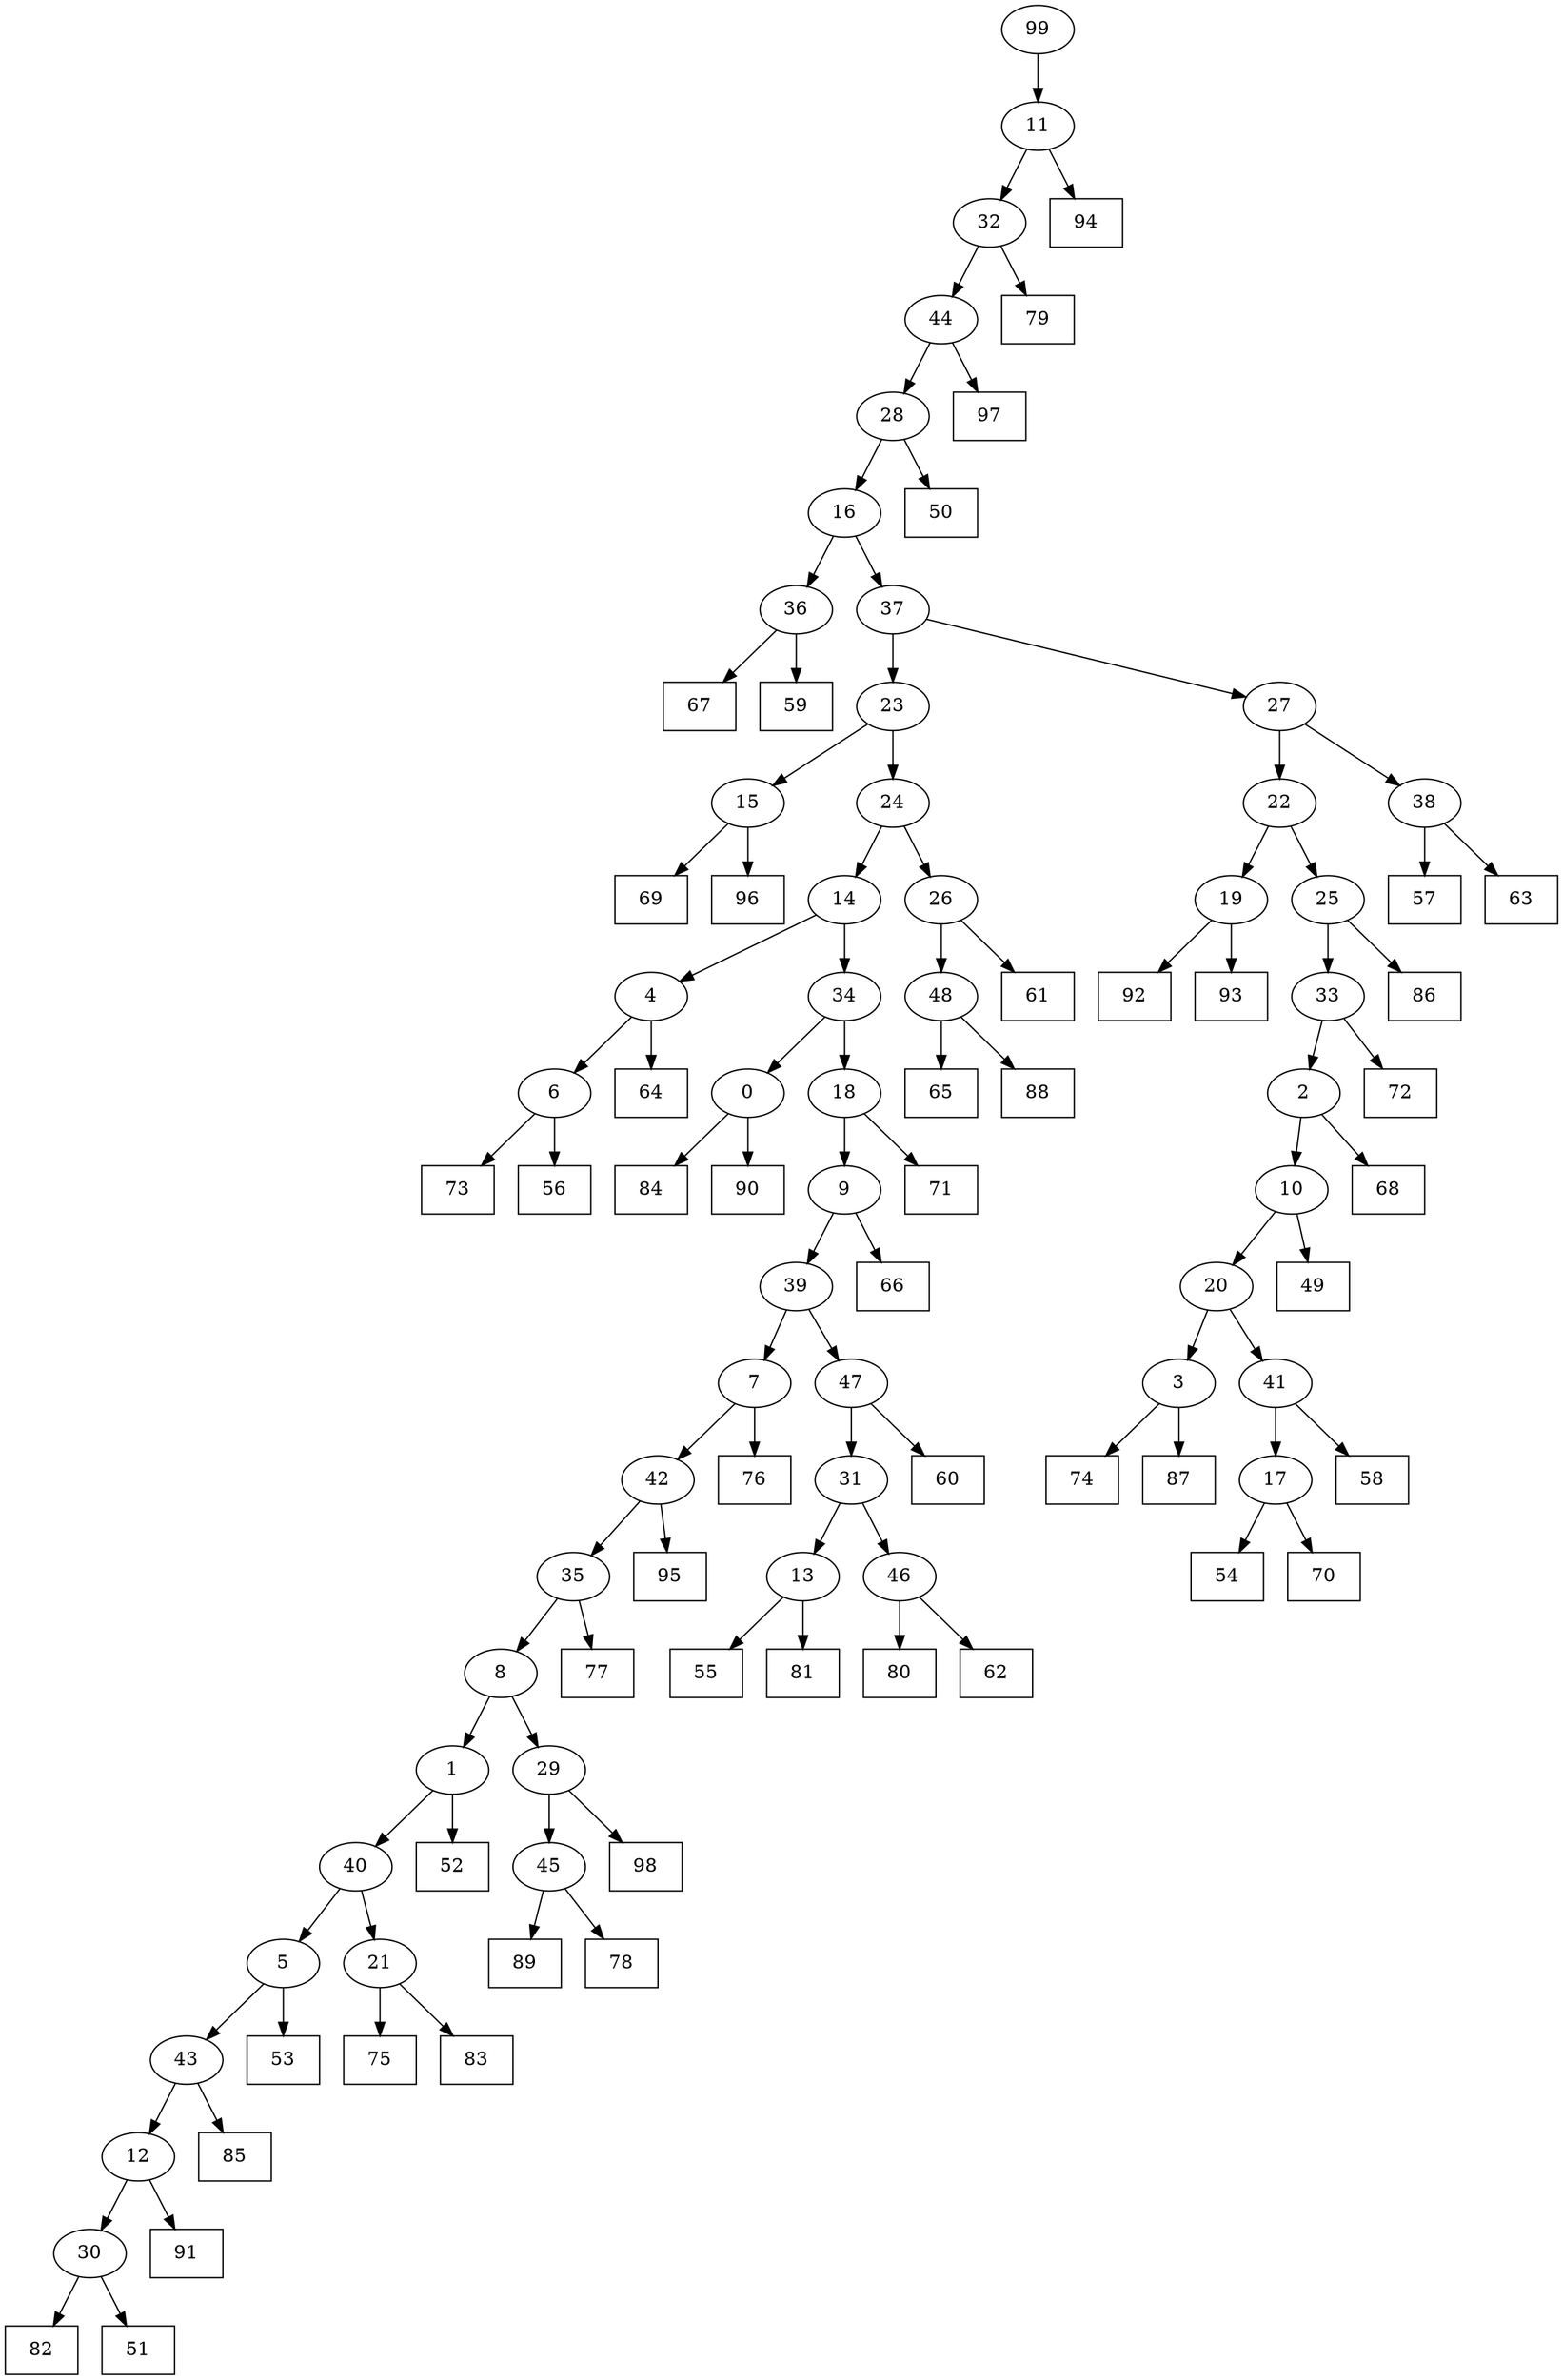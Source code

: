 digraph G {
0[label="0"];
1[label="1"];
2[label="2"];
3[label="3"];
4[label="4"];
5[label="5"];
6[label="6"];
7[label="7"];
8[label="8"];
9[label="9"];
10[label="10"];
11[label="11"];
12[label="12"];
13[label="13"];
14[label="14"];
15[label="15"];
16[label="16"];
17[label="17"];
18[label="18"];
19[label="19"];
20[label="20"];
21[label="21"];
22[label="22"];
23[label="23"];
24[label="24"];
25[label="25"];
26[label="26"];
27[label="27"];
28[label="28"];
29[label="29"];
30[label="30"];
31[label="31"];
32[label="32"];
33[label="33"];
34[label="34"];
35[label="35"];
36[label="36"];
37[label="37"];
38[label="38"];
39[label="39"];
40[label="40"];
41[label="41"];
42[label="42"];
43[label="43"];
44[label="44"];
45[label="45"];
46[label="46"];
47[label="47"];
48[label="48"];
49[shape=box,label="92"];
50[shape=box,label="84"];
51[shape=box,label="72"];
52[shape=box,label="85"];
53[shape=box,label="80"];
54[shape=box,label="93"];
55[shape=box,label="69"];
56[shape=box,label="82"];
57[shape=box,label="54"];
58[shape=box,label="76"];
59[shape=box,label="60"];
60[shape=box,label="67"];
61[shape=box,label="96"];
62[shape=box,label="74"];
63[shape=box,label="58"];
64[shape=box,label="90"];
65[shape=box,label="73"];
66[shape=box,label="87"];
67[shape=box,label="56"];
68[shape=box,label="79"];
69[shape=box,label="52"];
70[shape=box,label="75"];
71[shape=box,label="77"];
72[shape=box,label="68"];
73[shape=box,label="70"];
74[shape=box,label="94"];
75[shape=box,label="66"];
76[shape=box,label="50"];
77[shape=box,label="61"];
78[shape=box,label="95"];
79[shape=box,label="51"];
80[shape=box,label="89"];
81[shape=box,label="78"];
82[shape=box,label="91"];
83[shape=box,label="64"];
84[shape=box,label="53"];
85[shape=box,label="65"];
86[shape=box,label="62"];
87[shape=box,label="57"];
88[shape=box,label="49"];
89[shape=box,label="71"];
90[shape=box,label="63"];
91[shape=box,label="98"];
92[shape=box,label="59"];
93[shape=box,label="55"];
94[shape=box,label="88"];
95[shape=box,label="81"];
96[shape=box,label="97"];
97[shape=box,label="86"];
98[shape=box,label="83"];
99[label="99"];
39->7 ;
46->53 ;
25->97 ;
6->65 ;
3->66 ;
48->85 ;
41->63 ;
26->77 ;
31->46 ;
36->60 ;
0->64 ;
18->9 ;
14->4 ;
0->50 ;
20->41 ;
30->56 ;
36->92 ;
32->44 ;
44->28 ;
43->52 ;
47->31 ;
31->13 ;
5->84 ;
13->95 ;
28->76 ;
38->87 ;
9->75 ;
21->70 ;
5->43 ;
21->98 ;
46->86 ;
13->93 ;
99->11 ;
11->74 ;
23->15 ;
15->55 ;
44->96 ;
4->6 ;
6->67 ;
17->57 ;
37->27 ;
35->71 ;
23->24 ;
39->47 ;
47->59 ;
45->80 ;
19->54 ;
18->89 ;
29->45 ;
45->81 ;
3->62 ;
34->0 ;
27->38 ;
38->90 ;
4->83 ;
22->25 ;
25->33 ;
33->51 ;
40->5 ;
29->91 ;
40->21 ;
19->49 ;
1->69 ;
8->29 ;
9->39 ;
11->32 ;
12->82 ;
12->30 ;
30->79 ;
43->12 ;
41->17 ;
17->73 ;
33->2 ;
2->72 ;
8->1 ;
7->58 ;
2->10 ;
10->88 ;
27->22 ;
22->19 ;
34->18 ;
1->40 ;
24->26 ;
26->48 ;
10->20 ;
42->35 ;
35->8 ;
32->68 ;
28->16 ;
16->36 ;
48->94 ;
7->42 ;
42->78 ;
20->3 ;
24->14 ;
14->34 ;
15->61 ;
16->37 ;
37->23 ;
}
